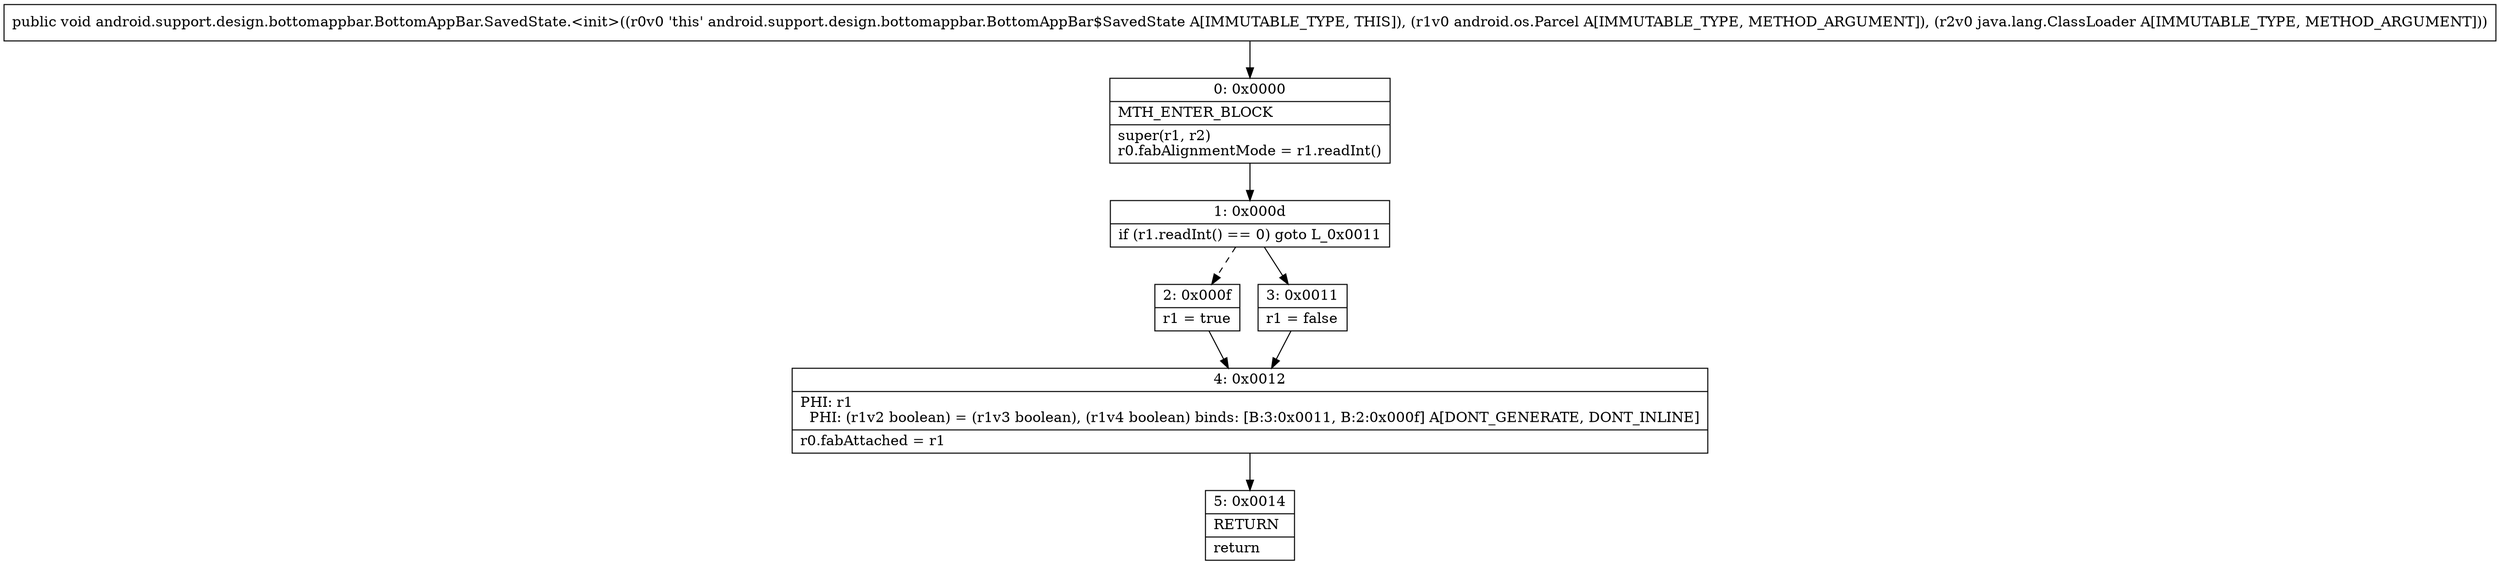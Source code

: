 digraph "CFG forandroid.support.design.bottomappbar.BottomAppBar.SavedState.\<init\>(Landroid\/os\/Parcel;Ljava\/lang\/ClassLoader;)V" {
Node_0 [shape=record,label="{0\:\ 0x0000|MTH_ENTER_BLOCK\l|super(r1, r2)\lr0.fabAlignmentMode = r1.readInt()\l}"];
Node_1 [shape=record,label="{1\:\ 0x000d|if (r1.readInt() == 0) goto L_0x0011\l}"];
Node_2 [shape=record,label="{2\:\ 0x000f|r1 = true\l}"];
Node_3 [shape=record,label="{3\:\ 0x0011|r1 = false\l}"];
Node_4 [shape=record,label="{4\:\ 0x0012|PHI: r1 \l  PHI: (r1v2 boolean) = (r1v3 boolean), (r1v4 boolean) binds: [B:3:0x0011, B:2:0x000f] A[DONT_GENERATE, DONT_INLINE]\l|r0.fabAttached = r1\l}"];
Node_5 [shape=record,label="{5\:\ 0x0014|RETURN\l|return\l}"];
MethodNode[shape=record,label="{public void android.support.design.bottomappbar.BottomAppBar.SavedState.\<init\>((r0v0 'this' android.support.design.bottomappbar.BottomAppBar$SavedState A[IMMUTABLE_TYPE, THIS]), (r1v0 android.os.Parcel A[IMMUTABLE_TYPE, METHOD_ARGUMENT]), (r2v0 java.lang.ClassLoader A[IMMUTABLE_TYPE, METHOD_ARGUMENT])) }"];
MethodNode -> Node_0;
Node_0 -> Node_1;
Node_1 -> Node_2[style=dashed];
Node_1 -> Node_3;
Node_2 -> Node_4;
Node_3 -> Node_4;
Node_4 -> Node_5;
}

